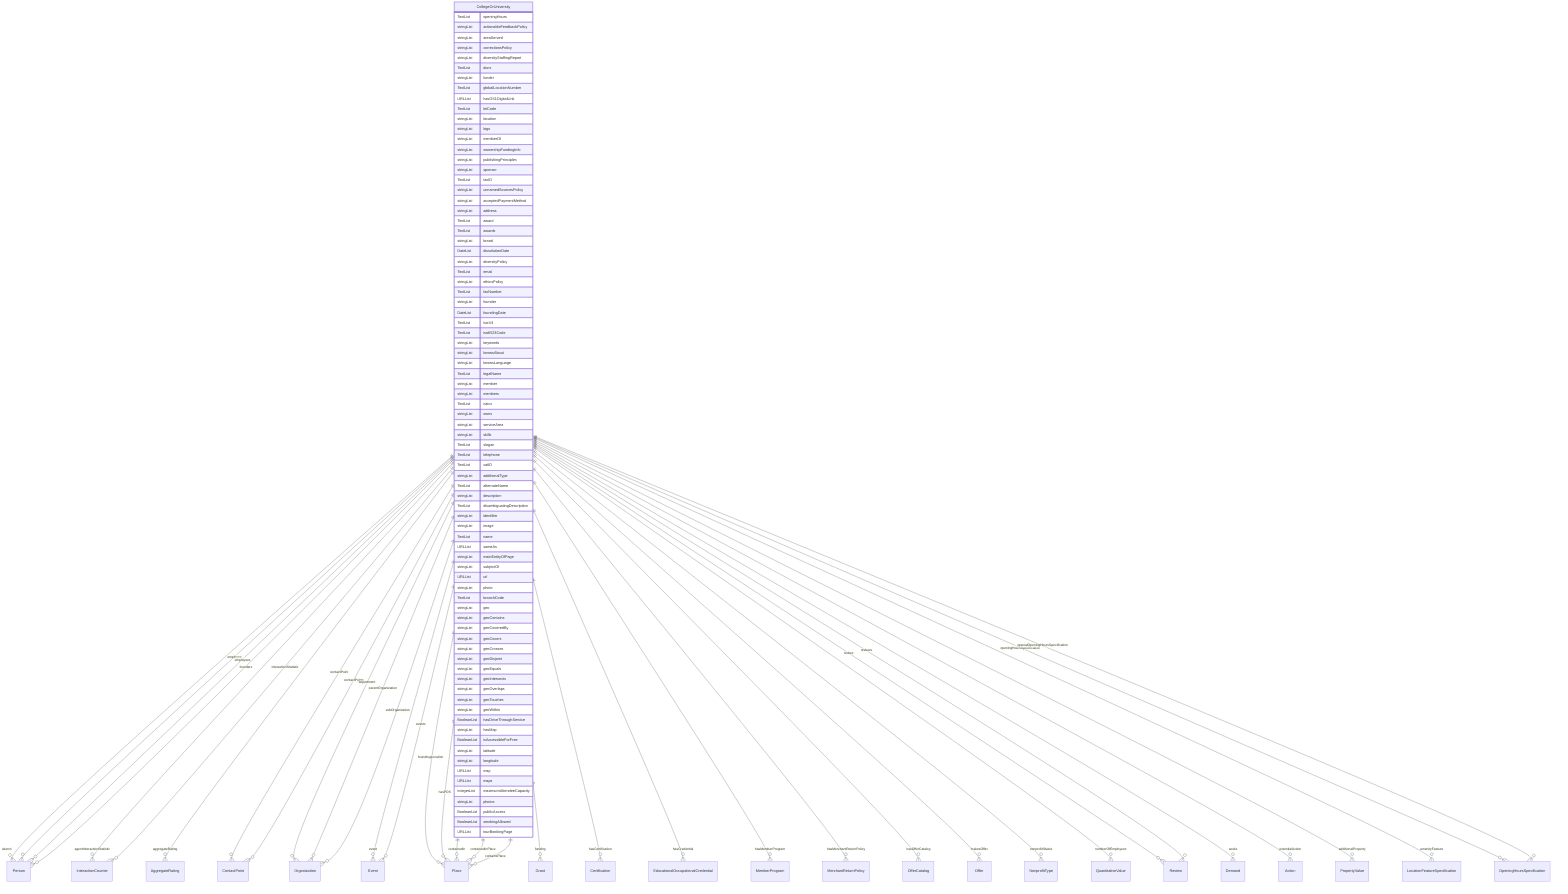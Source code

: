 erDiagram
CollegeOrUniversity {
    TextList openingHours  
    stringList actionableFeedbackPolicy  
    stringList areaServed  
    stringList correctionsPolicy  
    stringList diversityStaffingReport  
    TextList duns  
    stringList funder  
    TextList globalLocationNumber  
    URLList hasGS1DigitalLink  
    TextList leiCode  
    stringList location  
    stringList logo  
    stringList memberOf  
    stringList ownershipFundingInfo  
    stringList publishingPrinciples  
    stringList sponsor  
    TextList taxID  
    stringList unnamedSourcesPolicy  
    stringList acceptedPaymentMethod  
    stringList address  
    TextList award  
    TextList awards  
    stringList brand  
    DateList dissolutionDate  
    stringList diversityPolicy  
    TextList email  
    stringList ethicsPolicy  
    TextList faxNumber  
    stringList founder  
    DateList foundingDate  
    TextList isicV4  
    TextList iso6523Code  
    stringList keywords  
    stringList knowsAbout  
    stringList knowsLanguage  
    TextList legalName  
    stringList member  
    stringList members  
    TextList naics  
    stringList owns  
    stringList serviceArea  
    stringList skills  
    TextList slogan  
    TextList telephone  
    TextList vatID  
    stringList additionalType  
    TextList alternateName  
    stringList description  
    TextList disambiguatingDescription  
    stringList identifier  
    stringList image  
    TextList name  
    URLList sameAs  
    stringList mainEntityOfPage  
    stringList subjectOf  
    URLList url  
    stringList photo  
    TextList branchCode  
    stringList geo  
    stringList geoContains  
    stringList geoCoveredBy  
    stringList geoCovers  
    stringList geoCrosses  
    stringList geoDisjoint  
    stringList geoEquals  
    stringList geoIntersects  
    stringList geoOverlaps  
    stringList geoTouches  
    stringList geoWithin  
    BooleanList hasDriveThroughService  
    stringList hasMap  
    BooleanList isAccessibleForFree  
    stringList latitude  
    stringList longitude  
    URLList map  
    URLList maps  
    IntegerList maximumAttendeeCapacity  
    stringList photos  
    BooleanList publicAccess  
    BooleanList smokingAllowed  
    URLList tourBookingPage  
}

CollegeOrUniversity ||--}o Person : "alumni"
CollegeOrUniversity ||--}o InteractionCounter : "agentInteractionStatistic"
CollegeOrUniversity ||--}o AggregateRating : "aggregateRating"
CollegeOrUniversity ||--}o ContactPoint : "contactPoint"
CollegeOrUniversity ||--}o ContactPoint : "contactPoints"
CollegeOrUniversity ||--}o Organization : "department"
CollegeOrUniversity ||--}o Person : "employee"
CollegeOrUniversity ||--}o Person : "employees"
CollegeOrUniversity ||--}o Event : "event"
CollegeOrUniversity ||--}o Event : "events"
CollegeOrUniversity ||--}o Person : "founders"
CollegeOrUniversity ||--}o Place : "foundingLocation"
CollegeOrUniversity ||--}o Grant : "funding"
CollegeOrUniversity ||--}o Certification : "hasCertification"
CollegeOrUniversity ||--}o EducationalOccupationalCredential : "hasCredential"
CollegeOrUniversity ||--}o MemberProgram : "hasMemberProgram"
CollegeOrUniversity ||--}o MerchantReturnPolicy : "hasMerchantReturnPolicy"
CollegeOrUniversity ||--}o OfferCatalog : "hasOfferCatalog"
CollegeOrUniversity ||--}o Place : "hasPOS"
CollegeOrUniversity ||--}o InteractionCounter : "interactionStatistic"
CollegeOrUniversity ||--}o Offer : "makesOffer"
CollegeOrUniversity ||--}o NonprofitType : "nonprofitStatus"
CollegeOrUniversity ||--}o QuantitativeValue : "numberOfEmployees"
CollegeOrUniversity ||--}o Organization : "parentOrganization"
CollegeOrUniversity ||--}o Review : "review"
CollegeOrUniversity ||--}o Review : "reviews"
CollegeOrUniversity ||--}o Demand : "seeks"
CollegeOrUniversity ||--}o Organization : "subOrganization"
CollegeOrUniversity ||--}o Action : "potentialAction"
CollegeOrUniversity ||--}o PropertyValue : "additionalProperty"
CollegeOrUniversity ||--}o LocationFeatureSpecification : "amenityFeature"
CollegeOrUniversity ||--}o Place : "containedIn"
CollegeOrUniversity ||--}o Place : "containedInPlace"
CollegeOrUniversity ||--}o Place : "containsPlace"
CollegeOrUniversity ||--}o OpeningHoursSpecification : "openingHoursSpecification"
CollegeOrUniversity ||--}o OpeningHoursSpecification : "specialOpeningHoursSpecification"
